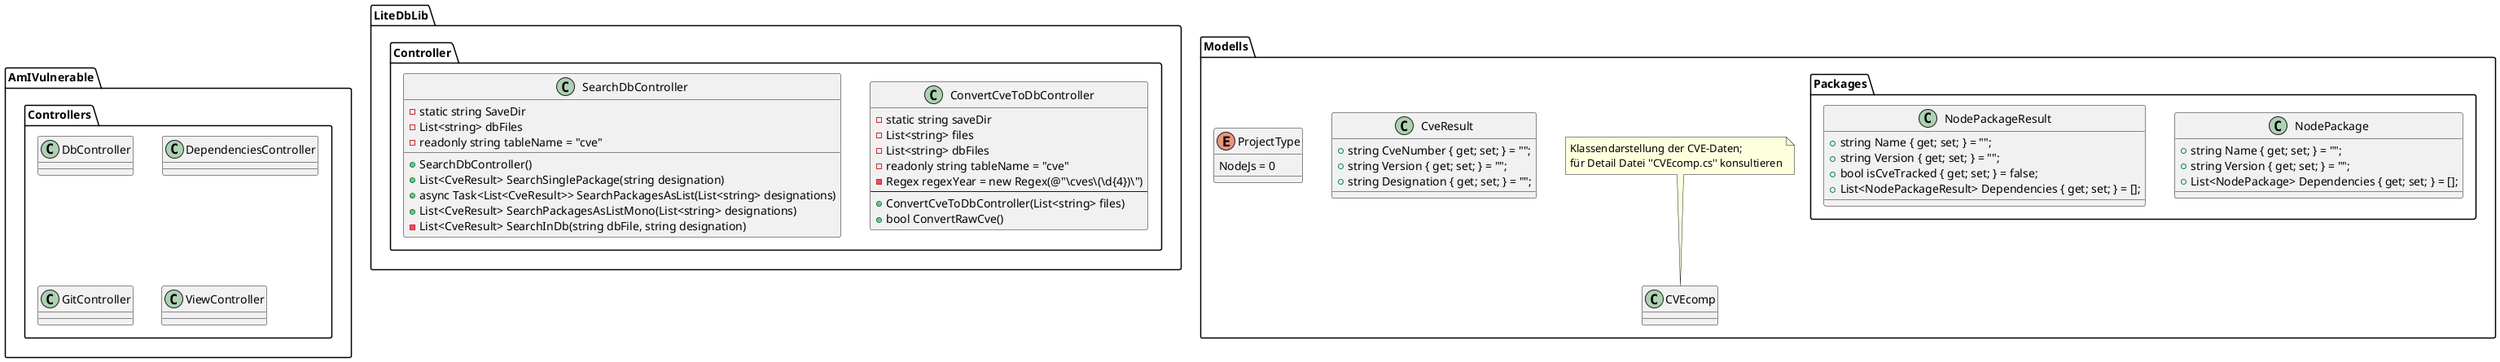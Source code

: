 @startuml

    namespace AmIVulnerable.Controllers {
        class DbController {
            ' Inhalt
        }

        class DependenciesController {
            ' Inhalt
        }
        
        class GitController {
            ' Inhalt
        }

        class ViewController {
            ' Inhalt
        }
    }

    namespace LiteDbLib.Controller {
        class ConvertCveToDbController {
            - static string saveDir
            - List<string> files
            - List<string> dbFiles
            - readonly string tableName = "cve"
            - Regex regexYear = new Regex(@"\\cves\\(\d{4})\\")
            ---
            + ConvertCveToDbController(List<string> files)
            + bool ConvertRawCve()
        }

        class SearchDbController {
            - static string SaveDir
            - List<string> dbFiles
            - readonly string tableName = "cve"

            + SearchDbController()
            + List<CveResult> SearchSinglePackage(string designation)
            + async Task<List<CveResult>> SearchPackagesAsList(List<string> designations)
            + List<CveResult> SearchPackagesAsListMono(List<string> designations)
            - List<CveResult> SearchInDb(string dbFile, string designation)
        }
    }

    namespace Modells {
        namespace Packages {
            class NodePackage {
                + string Name { get; set; } = "";
                + string Version { get; set; } = "";
                + List<NodePackage> Dependencies { get; set; } = [];
            }

            class NodePackageResult {
                + string Name { get; set; } = "";
                + string Version { get; set; } = "";
                + bool isCveTracked { get; set; } = false;
                + List<NodePackageResult> Dependencies { get; set; } = [];
            }
        }

        note "Klassendarstellung der CVE-Daten;\nfür Detail Datei ''CVEcomp.cs'' konsultieren" as CveCompNote
        CveCompNote .. CVEcomp
        class CVEcomp {
        }

        class CveResult {
            + string CveNumber { get; set; } = "";
            + string Version { get; set; } = "";
            + string Designation { get; set; } = "";
        }

        enum ProjectType {
                NodeJs = 0
        }
    }

@enduml